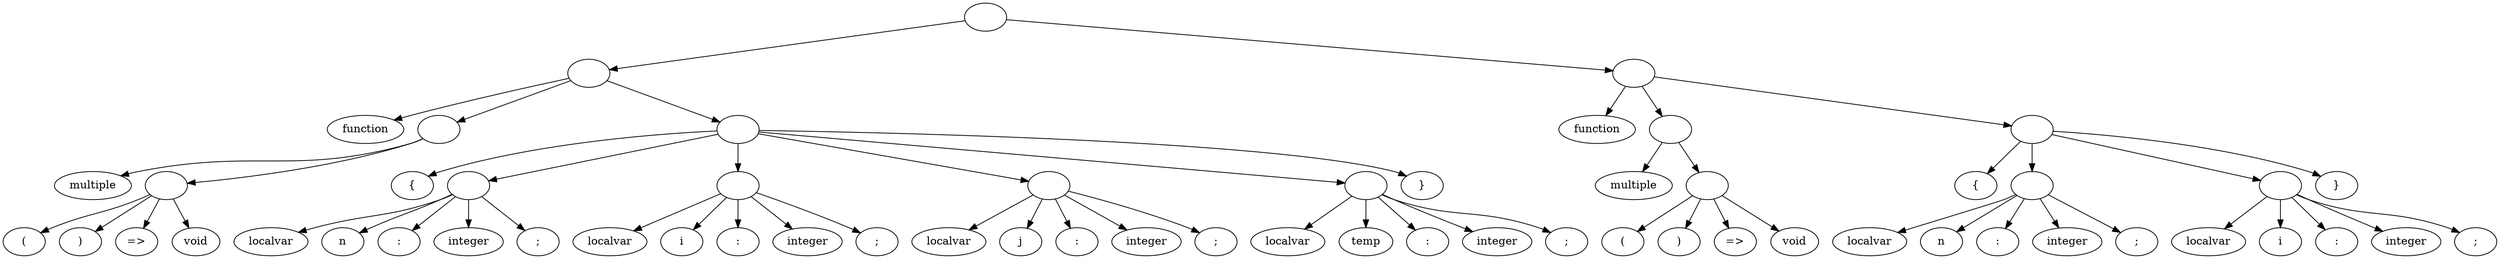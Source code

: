 digraph AST {
node55530882 [label=""]
node55530882 -> node30015890
node30015890 [label=""]
node30015890 -> node1707556
node1707556 [label="function"]
node30015890 -> node15368010
node15368010 [label=""]
node15368010 -> node4094363
node4094363 [label="multiple"]
node15368010 -> node36849274
node36849274 [label=""]
node36849274 -> node63208015
node63208015 [label="("]
node36849274 -> node32001227
node32001227 [label=")"]
node36849274 -> node19575591
node19575591 [label="=>"]
node36849274 -> node41962596
node41962596 [label="void"]
node30015890 -> node42119052
node42119052 [label=""]
node42119052 -> node43527150
node43527150 [label="{"]
node42119052 -> node56200037
node56200037 [label=""]
node56200037 -> node36038289
node36038289 [label="localvar"]
node56200037 -> node55909147
node55909147 [label="n"]
node56200037 -> node33420276
node33420276 [label=":"]
node56200037 -> node32347029
node32347029 [label="integer"]
node56200037 -> node22687807
node22687807 [label=";"]
node42119052 -> node2863675
node2863675 [label=""]
node2863675 -> node25773083
node25773083 [label="localvar"]
node2863675 -> node30631159
node30631159 [label="i"]
node2863675 -> node7244975
node7244975 [label=":"]
node2863675 -> node65204782
node65204782 [label="integer"]
node2863675 -> node49972132
node49972132 [label=";"]
node42119052 -> node47096010
node47096010 [label=""]
node47096010 -> node21210914
node21210914 [label="localvar"]
node47096010 -> node56680499
node56680499 [label="j"]
node47096010 -> node40362448
node40362448 [label=":"]
node47096010 -> node27717712
node27717712 [label="integer"]
node47096010 -> node48132822
node48132822 [label=";"]
node42119052 -> node30542218
node30542218 [label=""]
node30542218 -> node6444509
node6444509 [label="localvar"]
node30542218 -> node58000584
node58000584 [label="temp"]
node30542218 -> node52243212
node52243212 [label=":"]
node30542218 -> node426867
node426867 [label="integer"]
node30542218 -> node3841804
node3841804 [label=";"]
node42119052 -> node34576242
node34576242 [label="}"]
node55530882 -> node42750725
node42750725 [label=""]
node42750725 -> node49212206
node49212206 [label="function"]
node42750725 -> node40256670
node40256670 [label=""]
node40256670 -> node26765710
node26765710 [label="multiple"]
node40256670 -> node39564799
node39564799 [label=""]
node39564799 -> node20538874
node20538874 [label="("]
node39564799 -> node50632145
node50632145 [label=")"]
node39564799 -> node53036123
node53036123 [label="=>"]
node39564799 -> node7563067
node7563067 [label="void"]
node42750725 -> node958745
node958745 [label=""]
node958745 -> node8628710
node8628710 [label="{"]
node958745 -> node10549531
node10549531 [label=""]
node10549531 -> node27836922
node27836922 [label="localvar"]
node10549531 -> node49205706
node49205706 [label="n"]
node10549531 -> node40198173
node40198173 [label=":"]
node10549531 -> node26239245
node26239245 [label="integer"]
node10549531 -> node34826618
node34826618 [label=";"]
node958745 -> node45004109
node45004109 [label=""]
node45004109 -> node2383799
node2383799 [label="localvar"]
node45004109 -> node21454193
node21454193 [label="i"]
node45004109 -> node58870012
node58870012 [label=":"]
node45004109 -> node60068066
node60068066 [label="integer"]
node45004109 -> node3741682
node3741682 [label=";"]
node958745 -> node33675143
node33675143 [label="}"]
}
